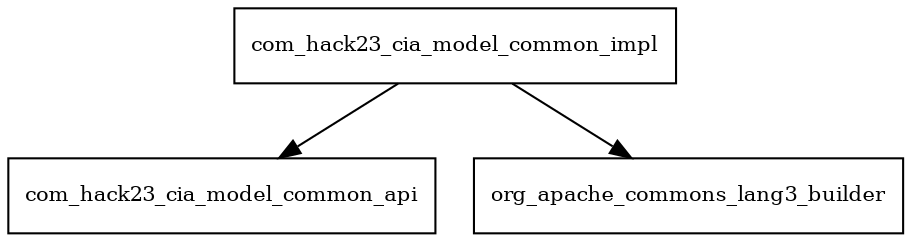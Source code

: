digraph model_common_impl_2019_6_14_SNAPSHOT_package_dependencies {
  node [shape = box, fontsize=10.0];
  com_hack23_cia_model_common_impl -> com_hack23_cia_model_common_api;
  com_hack23_cia_model_common_impl -> org_apache_commons_lang3_builder;
}
